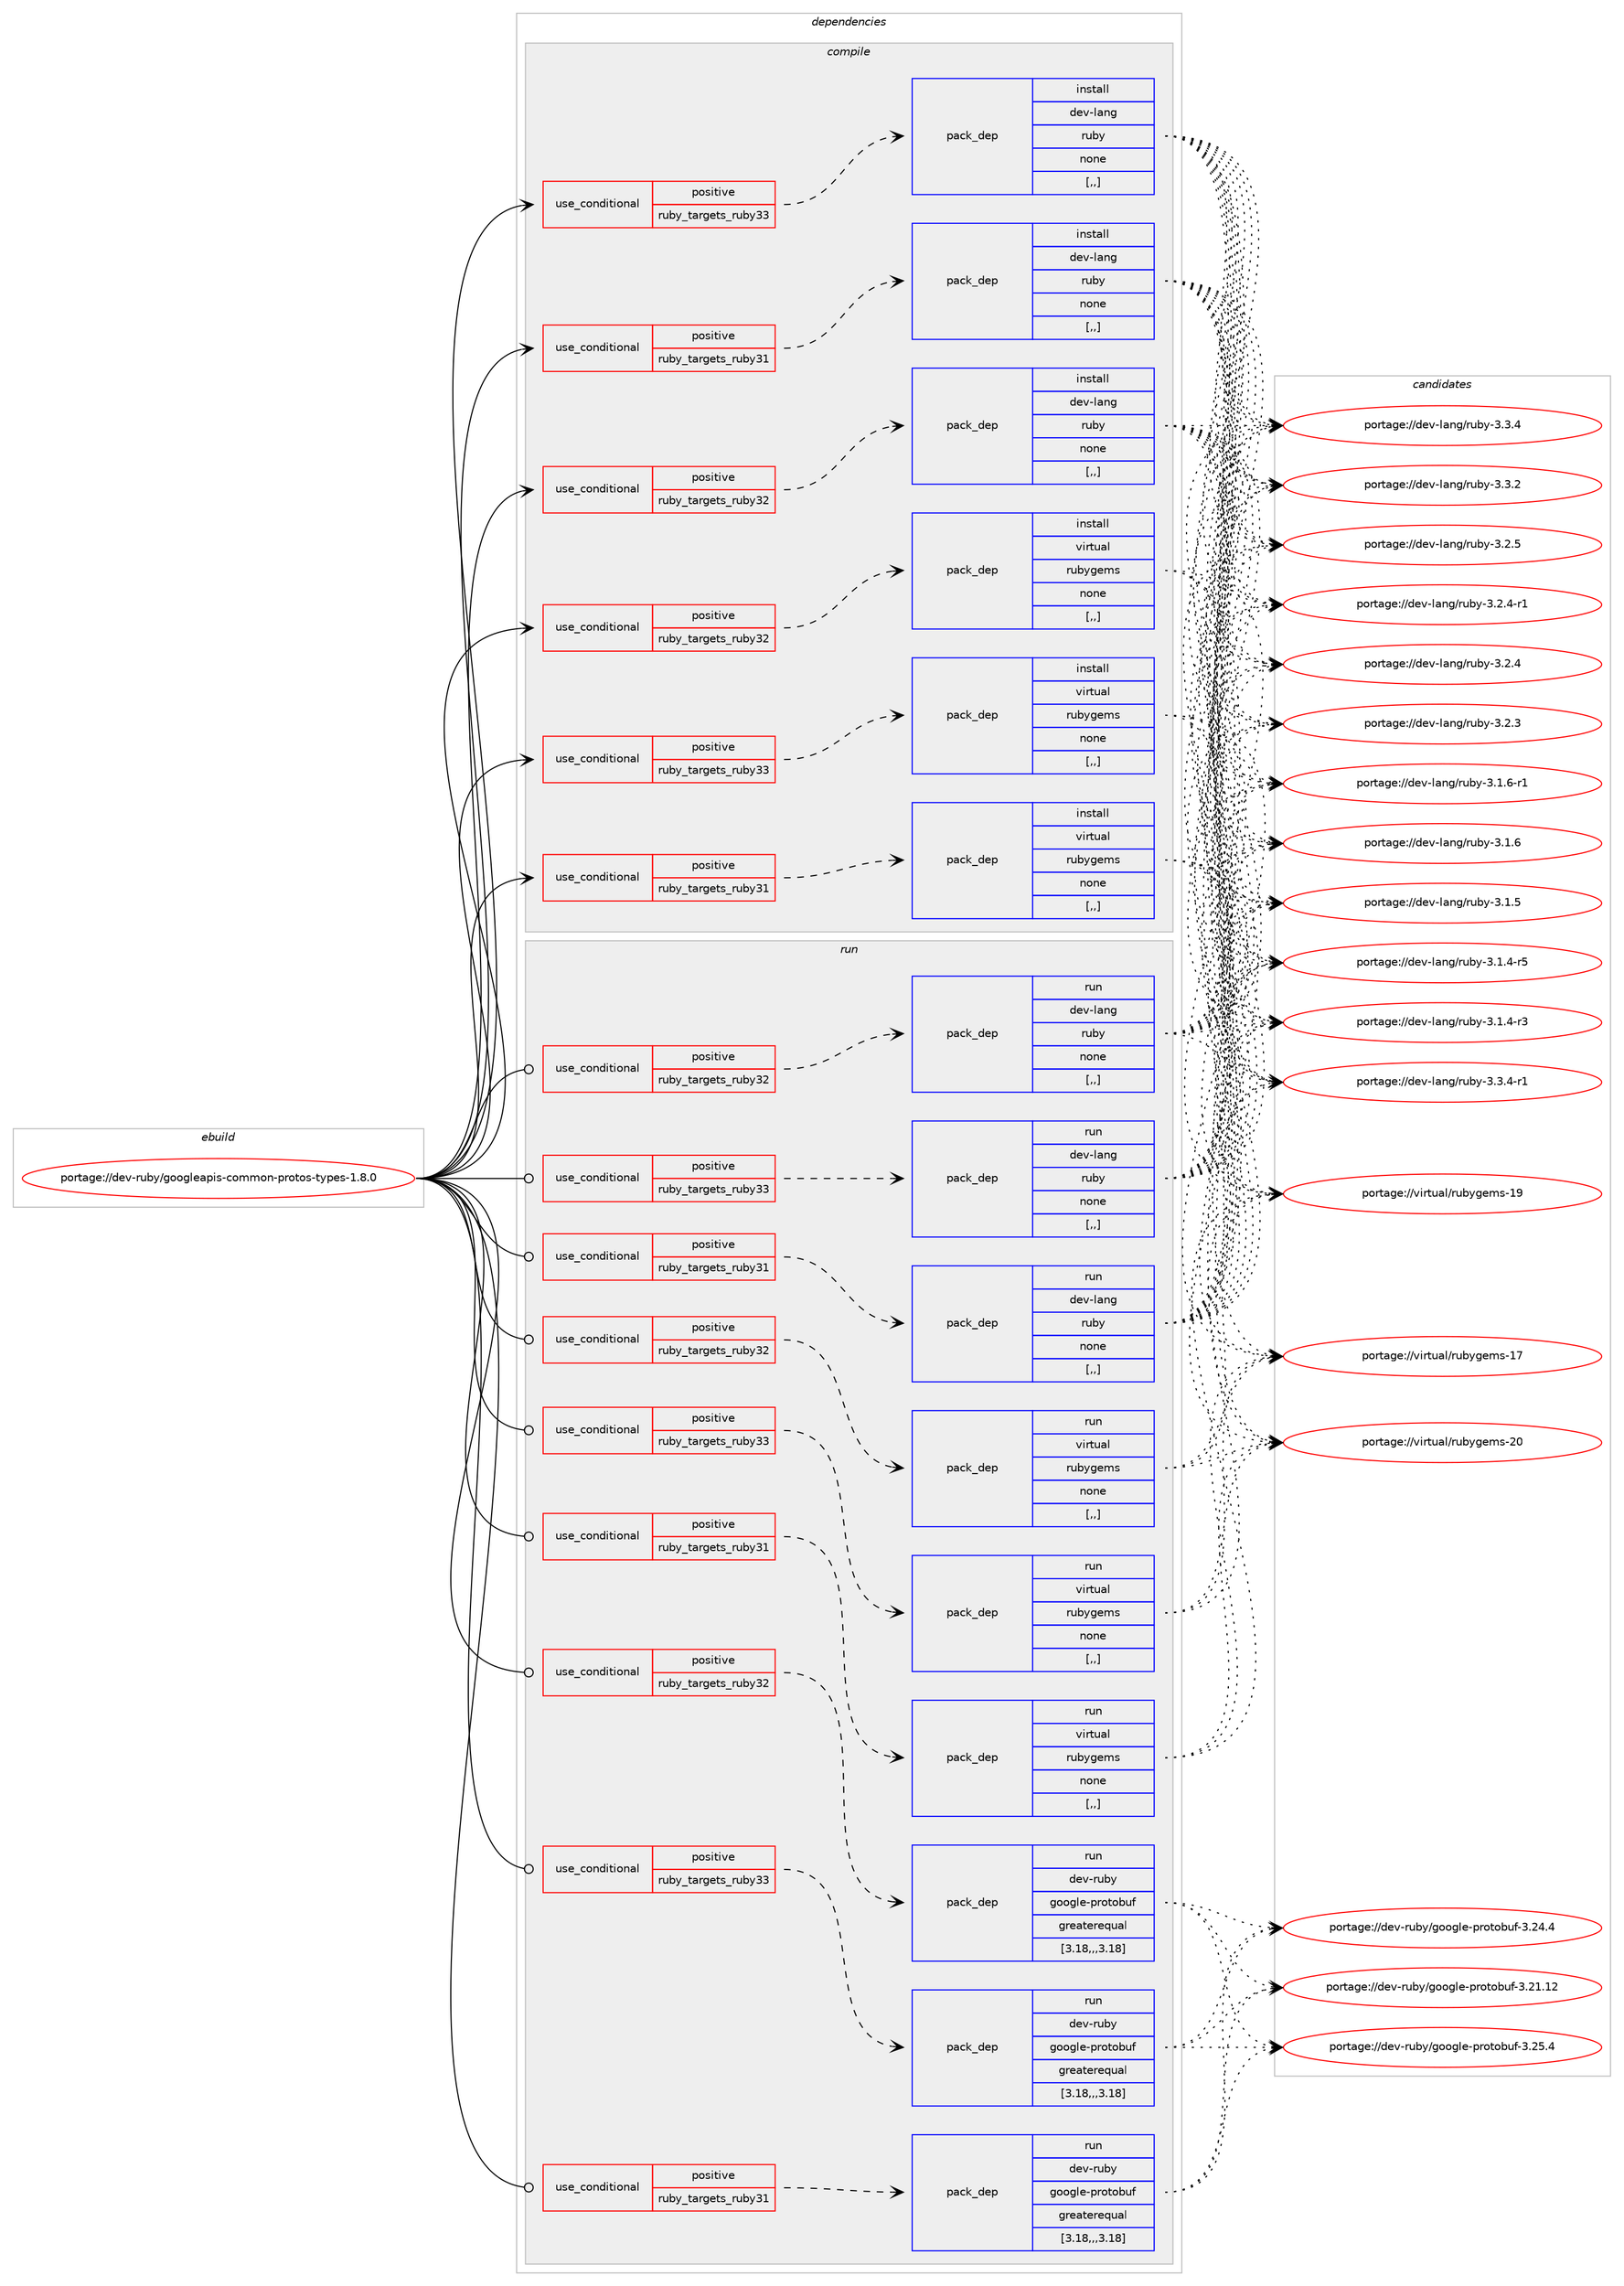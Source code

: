 digraph prolog {

# *************
# Graph options
# *************

newrank=true;
concentrate=true;
compound=true;
graph [rankdir=LR,fontname=Helvetica,fontsize=10,ranksep=1.5];#, ranksep=2.5, nodesep=0.2];
edge  [arrowhead=vee];
node  [fontname=Helvetica,fontsize=10];

# **********
# The ebuild
# **********

subgraph cluster_leftcol {
color=gray;
label=<<i>ebuild</i>>;
id [label="portage://dev-ruby/googleapis-common-protos-types-1.8.0", color=red, width=4, href="../dev-ruby/googleapis-common-protos-types-1.8.0.svg"];
}

# ****************
# The dependencies
# ****************

subgraph cluster_midcol {
color=gray;
label=<<i>dependencies</i>>;
subgraph cluster_compile {
fillcolor="#eeeeee";
style=filled;
label=<<i>compile</i>>;
subgraph cond48412 {
dependency185265 [label=<<TABLE BORDER="0" CELLBORDER="1" CELLSPACING="0" CELLPADDING="4"><TR><TD ROWSPAN="3" CELLPADDING="10">use_conditional</TD></TR><TR><TD>positive</TD></TR><TR><TD>ruby_targets_ruby31</TD></TR></TABLE>>, shape=none, color=red];
subgraph pack135523 {
dependency185266 [label=<<TABLE BORDER="0" CELLBORDER="1" CELLSPACING="0" CELLPADDING="4" WIDTH="220"><TR><TD ROWSPAN="6" CELLPADDING="30">pack_dep</TD></TR><TR><TD WIDTH="110">install</TD></TR><TR><TD>dev-lang</TD></TR><TR><TD>ruby</TD></TR><TR><TD>none</TD></TR><TR><TD>[,,]</TD></TR></TABLE>>, shape=none, color=blue];
}
dependency185265:e -> dependency185266:w [weight=20,style="dashed",arrowhead="vee"];
}
id:e -> dependency185265:w [weight=20,style="solid",arrowhead="vee"];
subgraph cond48413 {
dependency185267 [label=<<TABLE BORDER="0" CELLBORDER="1" CELLSPACING="0" CELLPADDING="4"><TR><TD ROWSPAN="3" CELLPADDING="10">use_conditional</TD></TR><TR><TD>positive</TD></TR><TR><TD>ruby_targets_ruby31</TD></TR></TABLE>>, shape=none, color=red];
subgraph pack135524 {
dependency185268 [label=<<TABLE BORDER="0" CELLBORDER="1" CELLSPACING="0" CELLPADDING="4" WIDTH="220"><TR><TD ROWSPAN="6" CELLPADDING="30">pack_dep</TD></TR><TR><TD WIDTH="110">install</TD></TR><TR><TD>virtual</TD></TR><TR><TD>rubygems</TD></TR><TR><TD>none</TD></TR><TR><TD>[,,]</TD></TR></TABLE>>, shape=none, color=blue];
}
dependency185267:e -> dependency185268:w [weight=20,style="dashed",arrowhead="vee"];
}
id:e -> dependency185267:w [weight=20,style="solid",arrowhead="vee"];
subgraph cond48414 {
dependency185269 [label=<<TABLE BORDER="0" CELLBORDER="1" CELLSPACING="0" CELLPADDING="4"><TR><TD ROWSPAN="3" CELLPADDING="10">use_conditional</TD></TR><TR><TD>positive</TD></TR><TR><TD>ruby_targets_ruby32</TD></TR></TABLE>>, shape=none, color=red];
subgraph pack135525 {
dependency185270 [label=<<TABLE BORDER="0" CELLBORDER="1" CELLSPACING="0" CELLPADDING="4" WIDTH="220"><TR><TD ROWSPAN="6" CELLPADDING="30">pack_dep</TD></TR><TR><TD WIDTH="110">install</TD></TR><TR><TD>dev-lang</TD></TR><TR><TD>ruby</TD></TR><TR><TD>none</TD></TR><TR><TD>[,,]</TD></TR></TABLE>>, shape=none, color=blue];
}
dependency185269:e -> dependency185270:w [weight=20,style="dashed",arrowhead="vee"];
}
id:e -> dependency185269:w [weight=20,style="solid",arrowhead="vee"];
subgraph cond48415 {
dependency185271 [label=<<TABLE BORDER="0" CELLBORDER="1" CELLSPACING="0" CELLPADDING="4"><TR><TD ROWSPAN="3" CELLPADDING="10">use_conditional</TD></TR><TR><TD>positive</TD></TR><TR><TD>ruby_targets_ruby32</TD></TR></TABLE>>, shape=none, color=red];
subgraph pack135526 {
dependency185272 [label=<<TABLE BORDER="0" CELLBORDER="1" CELLSPACING="0" CELLPADDING="4" WIDTH="220"><TR><TD ROWSPAN="6" CELLPADDING="30">pack_dep</TD></TR><TR><TD WIDTH="110">install</TD></TR><TR><TD>virtual</TD></TR><TR><TD>rubygems</TD></TR><TR><TD>none</TD></TR><TR><TD>[,,]</TD></TR></TABLE>>, shape=none, color=blue];
}
dependency185271:e -> dependency185272:w [weight=20,style="dashed",arrowhead="vee"];
}
id:e -> dependency185271:w [weight=20,style="solid",arrowhead="vee"];
subgraph cond48416 {
dependency185273 [label=<<TABLE BORDER="0" CELLBORDER="1" CELLSPACING="0" CELLPADDING="4"><TR><TD ROWSPAN="3" CELLPADDING="10">use_conditional</TD></TR><TR><TD>positive</TD></TR><TR><TD>ruby_targets_ruby33</TD></TR></TABLE>>, shape=none, color=red];
subgraph pack135527 {
dependency185274 [label=<<TABLE BORDER="0" CELLBORDER="1" CELLSPACING="0" CELLPADDING="4" WIDTH="220"><TR><TD ROWSPAN="6" CELLPADDING="30">pack_dep</TD></TR><TR><TD WIDTH="110">install</TD></TR><TR><TD>dev-lang</TD></TR><TR><TD>ruby</TD></TR><TR><TD>none</TD></TR><TR><TD>[,,]</TD></TR></TABLE>>, shape=none, color=blue];
}
dependency185273:e -> dependency185274:w [weight=20,style="dashed",arrowhead="vee"];
}
id:e -> dependency185273:w [weight=20,style="solid",arrowhead="vee"];
subgraph cond48417 {
dependency185275 [label=<<TABLE BORDER="0" CELLBORDER="1" CELLSPACING="0" CELLPADDING="4"><TR><TD ROWSPAN="3" CELLPADDING="10">use_conditional</TD></TR><TR><TD>positive</TD></TR><TR><TD>ruby_targets_ruby33</TD></TR></TABLE>>, shape=none, color=red];
subgraph pack135528 {
dependency185276 [label=<<TABLE BORDER="0" CELLBORDER="1" CELLSPACING="0" CELLPADDING="4" WIDTH="220"><TR><TD ROWSPAN="6" CELLPADDING="30">pack_dep</TD></TR><TR><TD WIDTH="110">install</TD></TR><TR><TD>virtual</TD></TR><TR><TD>rubygems</TD></TR><TR><TD>none</TD></TR><TR><TD>[,,]</TD></TR></TABLE>>, shape=none, color=blue];
}
dependency185275:e -> dependency185276:w [weight=20,style="dashed",arrowhead="vee"];
}
id:e -> dependency185275:w [weight=20,style="solid",arrowhead="vee"];
}
subgraph cluster_compileandrun {
fillcolor="#eeeeee";
style=filled;
label=<<i>compile and run</i>>;
}
subgraph cluster_run {
fillcolor="#eeeeee";
style=filled;
label=<<i>run</i>>;
subgraph cond48418 {
dependency185277 [label=<<TABLE BORDER="0" CELLBORDER="1" CELLSPACING="0" CELLPADDING="4"><TR><TD ROWSPAN="3" CELLPADDING="10">use_conditional</TD></TR><TR><TD>positive</TD></TR><TR><TD>ruby_targets_ruby31</TD></TR></TABLE>>, shape=none, color=red];
subgraph pack135529 {
dependency185278 [label=<<TABLE BORDER="0" CELLBORDER="1" CELLSPACING="0" CELLPADDING="4" WIDTH="220"><TR><TD ROWSPAN="6" CELLPADDING="30">pack_dep</TD></TR><TR><TD WIDTH="110">run</TD></TR><TR><TD>dev-lang</TD></TR><TR><TD>ruby</TD></TR><TR><TD>none</TD></TR><TR><TD>[,,]</TD></TR></TABLE>>, shape=none, color=blue];
}
dependency185277:e -> dependency185278:w [weight=20,style="dashed",arrowhead="vee"];
}
id:e -> dependency185277:w [weight=20,style="solid",arrowhead="odot"];
subgraph cond48419 {
dependency185279 [label=<<TABLE BORDER="0" CELLBORDER="1" CELLSPACING="0" CELLPADDING="4"><TR><TD ROWSPAN="3" CELLPADDING="10">use_conditional</TD></TR><TR><TD>positive</TD></TR><TR><TD>ruby_targets_ruby31</TD></TR></TABLE>>, shape=none, color=red];
subgraph pack135530 {
dependency185280 [label=<<TABLE BORDER="0" CELLBORDER="1" CELLSPACING="0" CELLPADDING="4" WIDTH="220"><TR><TD ROWSPAN="6" CELLPADDING="30">pack_dep</TD></TR><TR><TD WIDTH="110">run</TD></TR><TR><TD>dev-ruby</TD></TR><TR><TD>google-protobuf</TD></TR><TR><TD>greaterequal</TD></TR><TR><TD>[3.18,,,3.18]</TD></TR></TABLE>>, shape=none, color=blue];
}
dependency185279:e -> dependency185280:w [weight=20,style="dashed",arrowhead="vee"];
}
id:e -> dependency185279:w [weight=20,style="solid",arrowhead="odot"];
subgraph cond48420 {
dependency185281 [label=<<TABLE BORDER="0" CELLBORDER="1" CELLSPACING="0" CELLPADDING="4"><TR><TD ROWSPAN="3" CELLPADDING="10">use_conditional</TD></TR><TR><TD>positive</TD></TR><TR><TD>ruby_targets_ruby31</TD></TR></TABLE>>, shape=none, color=red];
subgraph pack135531 {
dependency185282 [label=<<TABLE BORDER="0" CELLBORDER="1" CELLSPACING="0" CELLPADDING="4" WIDTH="220"><TR><TD ROWSPAN="6" CELLPADDING="30">pack_dep</TD></TR><TR><TD WIDTH="110">run</TD></TR><TR><TD>virtual</TD></TR><TR><TD>rubygems</TD></TR><TR><TD>none</TD></TR><TR><TD>[,,]</TD></TR></TABLE>>, shape=none, color=blue];
}
dependency185281:e -> dependency185282:w [weight=20,style="dashed",arrowhead="vee"];
}
id:e -> dependency185281:w [weight=20,style="solid",arrowhead="odot"];
subgraph cond48421 {
dependency185283 [label=<<TABLE BORDER="0" CELLBORDER="1" CELLSPACING="0" CELLPADDING="4"><TR><TD ROWSPAN="3" CELLPADDING="10">use_conditional</TD></TR><TR><TD>positive</TD></TR><TR><TD>ruby_targets_ruby32</TD></TR></TABLE>>, shape=none, color=red];
subgraph pack135532 {
dependency185284 [label=<<TABLE BORDER="0" CELLBORDER="1" CELLSPACING="0" CELLPADDING="4" WIDTH="220"><TR><TD ROWSPAN="6" CELLPADDING="30">pack_dep</TD></TR><TR><TD WIDTH="110">run</TD></TR><TR><TD>dev-lang</TD></TR><TR><TD>ruby</TD></TR><TR><TD>none</TD></TR><TR><TD>[,,]</TD></TR></TABLE>>, shape=none, color=blue];
}
dependency185283:e -> dependency185284:w [weight=20,style="dashed",arrowhead="vee"];
}
id:e -> dependency185283:w [weight=20,style="solid",arrowhead="odot"];
subgraph cond48422 {
dependency185285 [label=<<TABLE BORDER="0" CELLBORDER="1" CELLSPACING="0" CELLPADDING="4"><TR><TD ROWSPAN="3" CELLPADDING="10">use_conditional</TD></TR><TR><TD>positive</TD></TR><TR><TD>ruby_targets_ruby32</TD></TR></TABLE>>, shape=none, color=red];
subgraph pack135533 {
dependency185286 [label=<<TABLE BORDER="0" CELLBORDER="1" CELLSPACING="0" CELLPADDING="4" WIDTH="220"><TR><TD ROWSPAN="6" CELLPADDING="30">pack_dep</TD></TR><TR><TD WIDTH="110">run</TD></TR><TR><TD>dev-ruby</TD></TR><TR><TD>google-protobuf</TD></TR><TR><TD>greaterequal</TD></TR><TR><TD>[3.18,,,3.18]</TD></TR></TABLE>>, shape=none, color=blue];
}
dependency185285:e -> dependency185286:w [weight=20,style="dashed",arrowhead="vee"];
}
id:e -> dependency185285:w [weight=20,style="solid",arrowhead="odot"];
subgraph cond48423 {
dependency185287 [label=<<TABLE BORDER="0" CELLBORDER="1" CELLSPACING="0" CELLPADDING="4"><TR><TD ROWSPAN="3" CELLPADDING="10">use_conditional</TD></TR><TR><TD>positive</TD></TR><TR><TD>ruby_targets_ruby32</TD></TR></TABLE>>, shape=none, color=red];
subgraph pack135534 {
dependency185288 [label=<<TABLE BORDER="0" CELLBORDER="1" CELLSPACING="0" CELLPADDING="4" WIDTH="220"><TR><TD ROWSPAN="6" CELLPADDING="30">pack_dep</TD></TR><TR><TD WIDTH="110">run</TD></TR><TR><TD>virtual</TD></TR><TR><TD>rubygems</TD></TR><TR><TD>none</TD></TR><TR><TD>[,,]</TD></TR></TABLE>>, shape=none, color=blue];
}
dependency185287:e -> dependency185288:w [weight=20,style="dashed",arrowhead="vee"];
}
id:e -> dependency185287:w [weight=20,style="solid",arrowhead="odot"];
subgraph cond48424 {
dependency185289 [label=<<TABLE BORDER="0" CELLBORDER="1" CELLSPACING="0" CELLPADDING="4"><TR><TD ROWSPAN="3" CELLPADDING="10">use_conditional</TD></TR><TR><TD>positive</TD></TR><TR><TD>ruby_targets_ruby33</TD></TR></TABLE>>, shape=none, color=red];
subgraph pack135535 {
dependency185290 [label=<<TABLE BORDER="0" CELLBORDER="1" CELLSPACING="0" CELLPADDING="4" WIDTH="220"><TR><TD ROWSPAN="6" CELLPADDING="30">pack_dep</TD></TR><TR><TD WIDTH="110">run</TD></TR><TR><TD>dev-lang</TD></TR><TR><TD>ruby</TD></TR><TR><TD>none</TD></TR><TR><TD>[,,]</TD></TR></TABLE>>, shape=none, color=blue];
}
dependency185289:e -> dependency185290:w [weight=20,style="dashed",arrowhead="vee"];
}
id:e -> dependency185289:w [weight=20,style="solid",arrowhead="odot"];
subgraph cond48425 {
dependency185291 [label=<<TABLE BORDER="0" CELLBORDER="1" CELLSPACING="0" CELLPADDING="4"><TR><TD ROWSPAN="3" CELLPADDING="10">use_conditional</TD></TR><TR><TD>positive</TD></TR><TR><TD>ruby_targets_ruby33</TD></TR></TABLE>>, shape=none, color=red];
subgraph pack135536 {
dependency185292 [label=<<TABLE BORDER="0" CELLBORDER="1" CELLSPACING="0" CELLPADDING="4" WIDTH="220"><TR><TD ROWSPAN="6" CELLPADDING="30">pack_dep</TD></TR><TR><TD WIDTH="110">run</TD></TR><TR><TD>dev-ruby</TD></TR><TR><TD>google-protobuf</TD></TR><TR><TD>greaterequal</TD></TR><TR><TD>[3.18,,,3.18]</TD></TR></TABLE>>, shape=none, color=blue];
}
dependency185291:e -> dependency185292:w [weight=20,style="dashed",arrowhead="vee"];
}
id:e -> dependency185291:w [weight=20,style="solid",arrowhead="odot"];
subgraph cond48426 {
dependency185293 [label=<<TABLE BORDER="0" CELLBORDER="1" CELLSPACING="0" CELLPADDING="4"><TR><TD ROWSPAN="3" CELLPADDING="10">use_conditional</TD></TR><TR><TD>positive</TD></TR><TR><TD>ruby_targets_ruby33</TD></TR></TABLE>>, shape=none, color=red];
subgraph pack135537 {
dependency185294 [label=<<TABLE BORDER="0" CELLBORDER="1" CELLSPACING="0" CELLPADDING="4" WIDTH="220"><TR><TD ROWSPAN="6" CELLPADDING="30">pack_dep</TD></TR><TR><TD WIDTH="110">run</TD></TR><TR><TD>virtual</TD></TR><TR><TD>rubygems</TD></TR><TR><TD>none</TD></TR><TR><TD>[,,]</TD></TR></TABLE>>, shape=none, color=blue];
}
dependency185293:e -> dependency185294:w [weight=20,style="dashed",arrowhead="vee"];
}
id:e -> dependency185293:w [weight=20,style="solid",arrowhead="odot"];
}
}

# **************
# The candidates
# **************

subgraph cluster_choices {
rank=same;
color=gray;
label=<<i>candidates</i>>;

subgraph choice135523 {
color=black;
nodesep=1;
choice100101118451089711010347114117981214551465146524511449 [label="portage://dev-lang/ruby-3.3.4-r1", color=red, width=4,href="../dev-lang/ruby-3.3.4-r1.svg"];
choice10010111845108971101034711411798121455146514652 [label="portage://dev-lang/ruby-3.3.4", color=red, width=4,href="../dev-lang/ruby-3.3.4.svg"];
choice10010111845108971101034711411798121455146514650 [label="portage://dev-lang/ruby-3.3.2", color=red, width=4,href="../dev-lang/ruby-3.3.2.svg"];
choice10010111845108971101034711411798121455146504653 [label="portage://dev-lang/ruby-3.2.5", color=red, width=4,href="../dev-lang/ruby-3.2.5.svg"];
choice100101118451089711010347114117981214551465046524511449 [label="portage://dev-lang/ruby-3.2.4-r1", color=red, width=4,href="../dev-lang/ruby-3.2.4-r1.svg"];
choice10010111845108971101034711411798121455146504652 [label="portage://dev-lang/ruby-3.2.4", color=red, width=4,href="../dev-lang/ruby-3.2.4.svg"];
choice10010111845108971101034711411798121455146504651 [label="portage://dev-lang/ruby-3.2.3", color=red, width=4,href="../dev-lang/ruby-3.2.3.svg"];
choice100101118451089711010347114117981214551464946544511449 [label="portage://dev-lang/ruby-3.1.6-r1", color=red, width=4,href="../dev-lang/ruby-3.1.6-r1.svg"];
choice10010111845108971101034711411798121455146494654 [label="portage://dev-lang/ruby-3.1.6", color=red, width=4,href="../dev-lang/ruby-3.1.6.svg"];
choice10010111845108971101034711411798121455146494653 [label="portage://dev-lang/ruby-3.1.5", color=red, width=4,href="../dev-lang/ruby-3.1.5.svg"];
choice100101118451089711010347114117981214551464946524511453 [label="portage://dev-lang/ruby-3.1.4-r5", color=red, width=4,href="../dev-lang/ruby-3.1.4-r5.svg"];
choice100101118451089711010347114117981214551464946524511451 [label="portage://dev-lang/ruby-3.1.4-r3", color=red, width=4,href="../dev-lang/ruby-3.1.4-r3.svg"];
dependency185266:e -> choice100101118451089711010347114117981214551465146524511449:w [style=dotted,weight="100"];
dependency185266:e -> choice10010111845108971101034711411798121455146514652:w [style=dotted,weight="100"];
dependency185266:e -> choice10010111845108971101034711411798121455146514650:w [style=dotted,weight="100"];
dependency185266:e -> choice10010111845108971101034711411798121455146504653:w [style=dotted,weight="100"];
dependency185266:e -> choice100101118451089711010347114117981214551465046524511449:w [style=dotted,weight="100"];
dependency185266:e -> choice10010111845108971101034711411798121455146504652:w [style=dotted,weight="100"];
dependency185266:e -> choice10010111845108971101034711411798121455146504651:w [style=dotted,weight="100"];
dependency185266:e -> choice100101118451089711010347114117981214551464946544511449:w [style=dotted,weight="100"];
dependency185266:e -> choice10010111845108971101034711411798121455146494654:w [style=dotted,weight="100"];
dependency185266:e -> choice10010111845108971101034711411798121455146494653:w [style=dotted,weight="100"];
dependency185266:e -> choice100101118451089711010347114117981214551464946524511453:w [style=dotted,weight="100"];
dependency185266:e -> choice100101118451089711010347114117981214551464946524511451:w [style=dotted,weight="100"];
}
subgraph choice135524 {
color=black;
nodesep=1;
choice118105114116117971084711411798121103101109115455048 [label="portage://virtual/rubygems-20", color=red, width=4,href="../virtual/rubygems-20.svg"];
choice118105114116117971084711411798121103101109115454957 [label="portage://virtual/rubygems-19", color=red, width=4,href="../virtual/rubygems-19.svg"];
choice118105114116117971084711411798121103101109115454955 [label="portage://virtual/rubygems-17", color=red, width=4,href="../virtual/rubygems-17.svg"];
dependency185268:e -> choice118105114116117971084711411798121103101109115455048:w [style=dotted,weight="100"];
dependency185268:e -> choice118105114116117971084711411798121103101109115454957:w [style=dotted,weight="100"];
dependency185268:e -> choice118105114116117971084711411798121103101109115454955:w [style=dotted,weight="100"];
}
subgraph choice135525 {
color=black;
nodesep=1;
choice100101118451089711010347114117981214551465146524511449 [label="portage://dev-lang/ruby-3.3.4-r1", color=red, width=4,href="../dev-lang/ruby-3.3.4-r1.svg"];
choice10010111845108971101034711411798121455146514652 [label="portage://dev-lang/ruby-3.3.4", color=red, width=4,href="../dev-lang/ruby-3.3.4.svg"];
choice10010111845108971101034711411798121455146514650 [label="portage://dev-lang/ruby-3.3.2", color=red, width=4,href="../dev-lang/ruby-3.3.2.svg"];
choice10010111845108971101034711411798121455146504653 [label="portage://dev-lang/ruby-3.2.5", color=red, width=4,href="../dev-lang/ruby-3.2.5.svg"];
choice100101118451089711010347114117981214551465046524511449 [label="portage://dev-lang/ruby-3.2.4-r1", color=red, width=4,href="../dev-lang/ruby-3.2.4-r1.svg"];
choice10010111845108971101034711411798121455146504652 [label="portage://dev-lang/ruby-3.2.4", color=red, width=4,href="../dev-lang/ruby-3.2.4.svg"];
choice10010111845108971101034711411798121455146504651 [label="portage://dev-lang/ruby-3.2.3", color=red, width=4,href="../dev-lang/ruby-3.2.3.svg"];
choice100101118451089711010347114117981214551464946544511449 [label="portage://dev-lang/ruby-3.1.6-r1", color=red, width=4,href="../dev-lang/ruby-3.1.6-r1.svg"];
choice10010111845108971101034711411798121455146494654 [label="portage://dev-lang/ruby-3.1.6", color=red, width=4,href="../dev-lang/ruby-3.1.6.svg"];
choice10010111845108971101034711411798121455146494653 [label="portage://dev-lang/ruby-3.1.5", color=red, width=4,href="../dev-lang/ruby-3.1.5.svg"];
choice100101118451089711010347114117981214551464946524511453 [label="portage://dev-lang/ruby-3.1.4-r5", color=red, width=4,href="../dev-lang/ruby-3.1.4-r5.svg"];
choice100101118451089711010347114117981214551464946524511451 [label="portage://dev-lang/ruby-3.1.4-r3", color=red, width=4,href="../dev-lang/ruby-3.1.4-r3.svg"];
dependency185270:e -> choice100101118451089711010347114117981214551465146524511449:w [style=dotted,weight="100"];
dependency185270:e -> choice10010111845108971101034711411798121455146514652:w [style=dotted,weight="100"];
dependency185270:e -> choice10010111845108971101034711411798121455146514650:w [style=dotted,weight="100"];
dependency185270:e -> choice10010111845108971101034711411798121455146504653:w [style=dotted,weight="100"];
dependency185270:e -> choice100101118451089711010347114117981214551465046524511449:w [style=dotted,weight="100"];
dependency185270:e -> choice10010111845108971101034711411798121455146504652:w [style=dotted,weight="100"];
dependency185270:e -> choice10010111845108971101034711411798121455146504651:w [style=dotted,weight="100"];
dependency185270:e -> choice100101118451089711010347114117981214551464946544511449:w [style=dotted,weight="100"];
dependency185270:e -> choice10010111845108971101034711411798121455146494654:w [style=dotted,weight="100"];
dependency185270:e -> choice10010111845108971101034711411798121455146494653:w [style=dotted,weight="100"];
dependency185270:e -> choice100101118451089711010347114117981214551464946524511453:w [style=dotted,weight="100"];
dependency185270:e -> choice100101118451089711010347114117981214551464946524511451:w [style=dotted,weight="100"];
}
subgraph choice135526 {
color=black;
nodesep=1;
choice118105114116117971084711411798121103101109115455048 [label="portage://virtual/rubygems-20", color=red, width=4,href="../virtual/rubygems-20.svg"];
choice118105114116117971084711411798121103101109115454957 [label="portage://virtual/rubygems-19", color=red, width=4,href="../virtual/rubygems-19.svg"];
choice118105114116117971084711411798121103101109115454955 [label="portage://virtual/rubygems-17", color=red, width=4,href="../virtual/rubygems-17.svg"];
dependency185272:e -> choice118105114116117971084711411798121103101109115455048:w [style=dotted,weight="100"];
dependency185272:e -> choice118105114116117971084711411798121103101109115454957:w [style=dotted,weight="100"];
dependency185272:e -> choice118105114116117971084711411798121103101109115454955:w [style=dotted,weight="100"];
}
subgraph choice135527 {
color=black;
nodesep=1;
choice100101118451089711010347114117981214551465146524511449 [label="portage://dev-lang/ruby-3.3.4-r1", color=red, width=4,href="../dev-lang/ruby-3.3.4-r1.svg"];
choice10010111845108971101034711411798121455146514652 [label="portage://dev-lang/ruby-3.3.4", color=red, width=4,href="../dev-lang/ruby-3.3.4.svg"];
choice10010111845108971101034711411798121455146514650 [label="portage://dev-lang/ruby-3.3.2", color=red, width=4,href="../dev-lang/ruby-3.3.2.svg"];
choice10010111845108971101034711411798121455146504653 [label="portage://dev-lang/ruby-3.2.5", color=red, width=4,href="../dev-lang/ruby-3.2.5.svg"];
choice100101118451089711010347114117981214551465046524511449 [label="portage://dev-lang/ruby-3.2.4-r1", color=red, width=4,href="../dev-lang/ruby-3.2.4-r1.svg"];
choice10010111845108971101034711411798121455146504652 [label="portage://dev-lang/ruby-3.2.4", color=red, width=4,href="../dev-lang/ruby-3.2.4.svg"];
choice10010111845108971101034711411798121455146504651 [label="portage://dev-lang/ruby-3.2.3", color=red, width=4,href="../dev-lang/ruby-3.2.3.svg"];
choice100101118451089711010347114117981214551464946544511449 [label="portage://dev-lang/ruby-3.1.6-r1", color=red, width=4,href="../dev-lang/ruby-3.1.6-r1.svg"];
choice10010111845108971101034711411798121455146494654 [label="portage://dev-lang/ruby-3.1.6", color=red, width=4,href="../dev-lang/ruby-3.1.6.svg"];
choice10010111845108971101034711411798121455146494653 [label="portage://dev-lang/ruby-3.1.5", color=red, width=4,href="../dev-lang/ruby-3.1.5.svg"];
choice100101118451089711010347114117981214551464946524511453 [label="portage://dev-lang/ruby-3.1.4-r5", color=red, width=4,href="../dev-lang/ruby-3.1.4-r5.svg"];
choice100101118451089711010347114117981214551464946524511451 [label="portage://dev-lang/ruby-3.1.4-r3", color=red, width=4,href="../dev-lang/ruby-3.1.4-r3.svg"];
dependency185274:e -> choice100101118451089711010347114117981214551465146524511449:w [style=dotted,weight="100"];
dependency185274:e -> choice10010111845108971101034711411798121455146514652:w [style=dotted,weight="100"];
dependency185274:e -> choice10010111845108971101034711411798121455146514650:w [style=dotted,weight="100"];
dependency185274:e -> choice10010111845108971101034711411798121455146504653:w [style=dotted,weight="100"];
dependency185274:e -> choice100101118451089711010347114117981214551465046524511449:w [style=dotted,weight="100"];
dependency185274:e -> choice10010111845108971101034711411798121455146504652:w [style=dotted,weight="100"];
dependency185274:e -> choice10010111845108971101034711411798121455146504651:w [style=dotted,weight="100"];
dependency185274:e -> choice100101118451089711010347114117981214551464946544511449:w [style=dotted,weight="100"];
dependency185274:e -> choice10010111845108971101034711411798121455146494654:w [style=dotted,weight="100"];
dependency185274:e -> choice10010111845108971101034711411798121455146494653:w [style=dotted,weight="100"];
dependency185274:e -> choice100101118451089711010347114117981214551464946524511453:w [style=dotted,weight="100"];
dependency185274:e -> choice100101118451089711010347114117981214551464946524511451:w [style=dotted,weight="100"];
}
subgraph choice135528 {
color=black;
nodesep=1;
choice118105114116117971084711411798121103101109115455048 [label="portage://virtual/rubygems-20", color=red, width=4,href="../virtual/rubygems-20.svg"];
choice118105114116117971084711411798121103101109115454957 [label="portage://virtual/rubygems-19", color=red, width=4,href="../virtual/rubygems-19.svg"];
choice118105114116117971084711411798121103101109115454955 [label="portage://virtual/rubygems-17", color=red, width=4,href="../virtual/rubygems-17.svg"];
dependency185276:e -> choice118105114116117971084711411798121103101109115455048:w [style=dotted,weight="100"];
dependency185276:e -> choice118105114116117971084711411798121103101109115454957:w [style=dotted,weight="100"];
dependency185276:e -> choice118105114116117971084711411798121103101109115454955:w [style=dotted,weight="100"];
}
subgraph choice135529 {
color=black;
nodesep=1;
choice100101118451089711010347114117981214551465146524511449 [label="portage://dev-lang/ruby-3.3.4-r1", color=red, width=4,href="../dev-lang/ruby-3.3.4-r1.svg"];
choice10010111845108971101034711411798121455146514652 [label="portage://dev-lang/ruby-3.3.4", color=red, width=4,href="../dev-lang/ruby-3.3.4.svg"];
choice10010111845108971101034711411798121455146514650 [label="portage://dev-lang/ruby-3.3.2", color=red, width=4,href="../dev-lang/ruby-3.3.2.svg"];
choice10010111845108971101034711411798121455146504653 [label="portage://dev-lang/ruby-3.2.5", color=red, width=4,href="../dev-lang/ruby-3.2.5.svg"];
choice100101118451089711010347114117981214551465046524511449 [label="portage://dev-lang/ruby-3.2.4-r1", color=red, width=4,href="../dev-lang/ruby-3.2.4-r1.svg"];
choice10010111845108971101034711411798121455146504652 [label="portage://dev-lang/ruby-3.2.4", color=red, width=4,href="../dev-lang/ruby-3.2.4.svg"];
choice10010111845108971101034711411798121455146504651 [label="portage://dev-lang/ruby-3.2.3", color=red, width=4,href="../dev-lang/ruby-3.2.3.svg"];
choice100101118451089711010347114117981214551464946544511449 [label="portage://dev-lang/ruby-3.1.6-r1", color=red, width=4,href="../dev-lang/ruby-3.1.6-r1.svg"];
choice10010111845108971101034711411798121455146494654 [label="portage://dev-lang/ruby-3.1.6", color=red, width=4,href="../dev-lang/ruby-3.1.6.svg"];
choice10010111845108971101034711411798121455146494653 [label="portage://dev-lang/ruby-3.1.5", color=red, width=4,href="../dev-lang/ruby-3.1.5.svg"];
choice100101118451089711010347114117981214551464946524511453 [label="portage://dev-lang/ruby-3.1.4-r5", color=red, width=4,href="../dev-lang/ruby-3.1.4-r5.svg"];
choice100101118451089711010347114117981214551464946524511451 [label="portage://dev-lang/ruby-3.1.4-r3", color=red, width=4,href="../dev-lang/ruby-3.1.4-r3.svg"];
dependency185278:e -> choice100101118451089711010347114117981214551465146524511449:w [style=dotted,weight="100"];
dependency185278:e -> choice10010111845108971101034711411798121455146514652:w [style=dotted,weight="100"];
dependency185278:e -> choice10010111845108971101034711411798121455146514650:w [style=dotted,weight="100"];
dependency185278:e -> choice10010111845108971101034711411798121455146504653:w [style=dotted,weight="100"];
dependency185278:e -> choice100101118451089711010347114117981214551465046524511449:w [style=dotted,weight="100"];
dependency185278:e -> choice10010111845108971101034711411798121455146504652:w [style=dotted,weight="100"];
dependency185278:e -> choice10010111845108971101034711411798121455146504651:w [style=dotted,weight="100"];
dependency185278:e -> choice100101118451089711010347114117981214551464946544511449:w [style=dotted,weight="100"];
dependency185278:e -> choice10010111845108971101034711411798121455146494654:w [style=dotted,weight="100"];
dependency185278:e -> choice10010111845108971101034711411798121455146494653:w [style=dotted,weight="100"];
dependency185278:e -> choice100101118451089711010347114117981214551464946524511453:w [style=dotted,weight="100"];
dependency185278:e -> choice100101118451089711010347114117981214551464946524511451:w [style=dotted,weight="100"];
}
subgraph choice135530 {
color=black;
nodesep=1;
choice100101118451141179812147103111111103108101451121141111161119811710245514650534652 [label="portage://dev-ruby/google-protobuf-3.25.4", color=red, width=4,href="../dev-ruby/google-protobuf-3.25.4.svg"];
choice100101118451141179812147103111111103108101451121141111161119811710245514650524652 [label="portage://dev-ruby/google-protobuf-3.24.4", color=red, width=4,href="../dev-ruby/google-protobuf-3.24.4.svg"];
choice10010111845114117981214710311111110310810145112114111116111981171024551465049464950 [label="portage://dev-ruby/google-protobuf-3.21.12", color=red, width=4,href="../dev-ruby/google-protobuf-3.21.12.svg"];
dependency185280:e -> choice100101118451141179812147103111111103108101451121141111161119811710245514650534652:w [style=dotted,weight="100"];
dependency185280:e -> choice100101118451141179812147103111111103108101451121141111161119811710245514650524652:w [style=dotted,weight="100"];
dependency185280:e -> choice10010111845114117981214710311111110310810145112114111116111981171024551465049464950:w [style=dotted,weight="100"];
}
subgraph choice135531 {
color=black;
nodesep=1;
choice118105114116117971084711411798121103101109115455048 [label="portage://virtual/rubygems-20", color=red, width=4,href="../virtual/rubygems-20.svg"];
choice118105114116117971084711411798121103101109115454957 [label="portage://virtual/rubygems-19", color=red, width=4,href="../virtual/rubygems-19.svg"];
choice118105114116117971084711411798121103101109115454955 [label="portage://virtual/rubygems-17", color=red, width=4,href="../virtual/rubygems-17.svg"];
dependency185282:e -> choice118105114116117971084711411798121103101109115455048:w [style=dotted,weight="100"];
dependency185282:e -> choice118105114116117971084711411798121103101109115454957:w [style=dotted,weight="100"];
dependency185282:e -> choice118105114116117971084711411798121103101109115454955:w [style=dotted,weight="100"];
}
subgraph choice135532 {
color=black;
nodesep=1;
choice100101118451089711010347114117981214551465146524511449 [label="portage://dev-lang/ruby-3.3.4-r1", color=red, width=4,href="../dev-lang/ruby-3.3.4-r1.svg"];
choice10010111845108971101034711411798121455146514652 [label="portage://dev-lang/ruby-3.3.4", color=red, width=4,href="../dev-lang/ruby-3.3.4.svg"];
choice10010111845108971101034711411798121455146514650 [label="portage://dev-lang/ruby-3.3.2", color=red, width=4,href="../dev-lang/ruby-3.3.2.svg"];
choice10010111845108971101034711411798121455146504653 [label="portage://dev-lang/ruby-3.2.5", color=red, width=4,href="../dev-lang/ruby-3.2.5.svg"];
choice100101118451089711010347114117981214551465046524511449 [label="portage://dev-lang/ruby-3.2.4-r1", color=red, width=4,href="../dev-lang/ruby-3.2.4-r1.svg"];
choice10010111845108971101034711411798121455146504652 [label="portage://dev-lang/ruby-3.2.4", color=red, width=4,href="../dev-lang/ruby-3.2.4.svg"];
choice10010111845108971101034711411798121455146504651 [label="portage://dev-lang/ruby-3.2.3", color=red, width=4,href="../dev-lang/ruby-3.2.3.svg"];
choice100101118451089711010347114117981214551464946544511449 [label="portage://dev-lang/ruby-3.1.6-r1", color=red, width=4,href="../dev-lang/ruby-3.1.6-r1.svg"];
choice10010111845108971101034711411798121455146494654 [label="portage://dev-lang/ruby-3.1.6", color=red, width=4,href="../dev-lang/ruby-3.1.6.svg"];
choice10010111845108971101034711411798121455146494653 [label="portage://dev-lang/ruby-3.1.5", color=red, width=4,href="../dev-lang/ruby-3.1.5.svg"];
choice100101118451089711010347114117981214551464946524511453 [label="portage://dev-lang/ruby-3.1.4-r5", color=red, width=4,href="../dev-lang/ruby-3.1.4-r5.svg"];
choice100101118451089711010347114117981214551464946524511451 [label="portage://dev-lang/ruby-3.1.4-r3", color=red, width=4,href="../dev-lang/ruby-3.1.4-r3.svg"];
dependency185284:e -> choice100101118451089711010347114117981214551465146524511449:w [style=dotted,weight="100"];
dependency185284:e -> choice10010111845108971101034711411798121455146514652:w [style=dotted,weight="100"];
dependency185284:e -> choice10010111845108971101034711411798121455146514650:w [style=dotted,weight="100"];
dependency185284:e -> choice10010111845108971101034711411798121455146504653:w [style=dotted,weight="100"];
dependency185284:e -> choice100101118451089711010347114117981214551465046524511449:w [style=dotted,weight="100"];
dependency185284:e -> choice10010111845108971101034711411798121455146504652:w [style=dotted,weight="100"];
dependency185284:e -> choice10010111845108971101034711411798121455146504651:w [style=dotted,weight="100"];
dependency185284:e -> choice100101118451089711010347114117981214551464946544511449:w [style=dotted,weight="100"];
dependency185284:e -> choice10010111845108971101034711411798121455146494654:w [style=dotted,weight="100"];
dependency185284:e -> choice10010111845108971101034711411798121455146494653:w [style=dotted,weight="100"];
dependency185284:e -> choice100101118451089711010347114117981214551464946524511453:w [style=dotted,weight="100"];
dependency185284:e -> choice100101118451089711010347114117981214551464946524511451:w [style=dotted,weight="100"];
}
subgraph choice135533 {
color=black;
nodesep=1;
choice100101118451141179812147103111111103108101451121141111161119811710245514650534652 [label="portage://dev-ruby/google-protobuf-3.25.4", color=red, width=4,href="../dev-ruby/google-protobuf-3.25.4.svg"];
choice100101118451141179812147103111111103108101451121141111161119811710245514650524652 [label="portage://dev-ruby/google-protobuf-3.24.4", color=red, width=4,href="../dev-ruby/google-protobuf-3.24.4.svg"];
choice10010111845114117981214710311111110310810145112114111116111981171024551465049464950 [label="portage://dev-ruby/google-protobuf-3.21.12", color=red, width=4,href="../dev-ruby/google-protobuf-3.21.12.svg"];
dependency185286:e -> choice100101118451141179812147103111111103108101451121141111161119811710245514650534652:w [style=dotted,weight="100"];
dependency185286:e -> choice100101118451141179812147103111111103108101451121141111161119811710245514650524652:w [style=dotted,weight="100"];
dependency185286:e -> choice10010111845114117981214710311111110310810145112114111116111981171024551465049464950:w [style=dotted,weight="100"];
}
subgraph choice135534 {
color=black;
nodesep=1;
choice118105114116117971084711411798121103101109115455048 [label="portage://virtual/rubygems-20", color=red, width=4,href="../virtual/rubygems-20.svg"];
choice118105114116117971084711411798121103101109115454957 [label="portage://virtual/rubygems-19", color=red, width=4,href="../virtual/rubygems-19.svg"];
choice118105114116117971084711411798121103101109115454955 [label="portage://virtual/rubygems-17", color=red, width=4,href="../virtual/rubygems-17.svg"];
dependency185288:e -> choice118105114116117971084711411798121103101109115455048:w [style=dotted,weight="100"];
dependency185288:e -> choice118105114116117971084711411798121103101109115454957:w [style=dotted,weight="100"];
dependency185288:e -> choice118105114116117971084711411798121103101109115454955:w [style=dotted,weight="100"];
}
subgraph choice135535 {
color=black;
nodesep=1;
choice100101118451089711010347114117981214551465146524511449 [label="portage://dev-lang/ruby-3.3.4-r1", color=red, width=4,href="../dev-lang/ruby-3.3.4-r1.svg"];
choice10010111845108971101034711411798121455146514652 [label="portage://dev-lang/ruby-3.3.4", color=red, width=4,href="../dev-lang/ruby-3.3.4.svg"];
choice10010111845108971101034711411798121455146514650 [label="portage://dev-lang/ruby-3.3.2", color=red, width=4,href="../dev-lang/ruby-3.3.2.svg"];
choice10010111845108971101034711411798121455146504653 [label="portage://dev-lang/ruby-3.2.5", color=red, width=4,href="../dev-lang/ruby-3.2.5.svg"];
choice100101118451089711010347114117981214551465046524511449 [label="portage://dev-lang/ruby-3.2.4-r1", color=red, width=4,href="../dev-lang/ruby-3.2.4-r1.svg"];
choice10010111845108971101034711411798121455146504652 [label="portage://dev-lang/ruby-3.2.4", color=red, width=4,href="../dev-lang/ruby-3.2.4.svg"];
choice10010111845108971101034711411798121455146504651 [label="portage://dev-lang/ruby-3.2.3", color=red, width=4,href="../dev-lang/ruby-3.2.3.svg"];
choice100101118451089711010347114117981214551464946544511449 [label="portage://dev-lang/ruby-3.1.6-r1", color=red, width=4,href="../dev-lang/ruby-3.1.6-r1.svg"];
choice10010111845108971101034711411798121455146494654 [label="portage://dev-lang/ruby-3.1.6", color=red, width=4,href="../dev-lang/ruby-3.1.6.svg"];
choice10010111845108971101034711411798121455146494653 [label="portage://dev-lang/ruby-3.1.5", color=red, width=4,href="../dev-lang/ruby-3.1.5.svg"];
choice100101118451089711010347114117981214551464946524511453 [label="portage://dev-lang/ruby-3.1.4-r5", color=red, width=4,href="../dev-lang/ruby-3.1.4-r5.svg"];
choice100101118451089711010347114117981214551464946524511451 [label="portage://dev-lang/ruby-3.1.4-r3", color=red, width=4,href="../dev-lang/ruby-3.1.4-r3.svg"];
dependency185290:e -> choice100101118451089711010347114117981214551465146524511449:w [style=dotted,weight="100"];
dependency185290:e -> choice10010111845108971101034711411798121455146514652:w [style=dotted,weight="100"];
dependency185290:e -> choice10010111845108971101034711411798121455146514650:w [style=dotted,weight="100"];
dependency185290:e -> choice10010111845108971101034711411798121455146504653:w [style=dotted,weight="100"];
dependency185290:e -> choice100101118451089711010347114117981214551465046524511449:w [style=dotted,weight="100"];
dependency185290:e -> choice10010111845108971101034711411798121455146504652:w [style=dotted,weight="100"];
dependency185290:e -> choice10010111845108971101034711411798121455146504651:w [style=dotted,weight="100"];
dependency185290:e -> choice100101118451089711010347114117981214551464946544511449:w [style=dotted,weight="100"];
dependency185290:e -> choice10010111845108971101034711411798121455146494654:w [style=dotted,weight="100"];
dependency185290:e -> choice10010111845108971101034711411798121455146494653:w [style=dotted,weight="100"];
dependency185290:e -> choice100101118451089711010347114117981214551464946524511453:w [style=dotted,weight="100"];
dependency185290:e -> choice100101118451089711010347114117981214551464946524511451:w [style=dotted,weight="100"];
}
subgraph choice135536 {
color=black;
nodesep=1;
choice100101118451141179812147103111111103108101451121141111161119811710245514650534652 [label="portage://dev-ruby/google-protobuf-3.25.4", color=red, width=4,href="../dev-ruby/google-protobuf-3.25.4.svg"];
choice100101118451141179812147103111111103108101451121141111161119811710245514650524652 [label="portage://dev-ruby/google-protobuf-3.24.4", color=red, width=4,href="../dev-ruby/google-protobuf-3.24.4.svg"];
choice10010111845114117981214710311111110310810145112114111116111981171024551465049464950 [label="portage://dev-ruby/google-protobuf-3.21.12", color=red, width=4,href="../dev-ruby/google-protobuf-3.21.12.svg"];
dependency185292:e -> choice100101118451141179812147103111111103108101451121141111161119811710245514650534652:w [style=dotted,weight="100"];
dependency185292:e -> choice100101118451141179812147103111111103108101451121141111161119811710245514650524652:w [style=dotted,weight="100"];
dependency185292:e -> choice10010111845114117981214710311111110310810145112114111116111981171024551465049464950:w [style=dotted,weight="100"];
}
subgraph choice135537 {
color=black;
nodesep=1;
choice118105114116117971084711411798121103101109115455048 [label="portage://virtual/rubygems-20", color=red, width=4,href="../virtual/rubygems-20.svg"];
choice118105114116117971084711411798121103101109115454957 [label="portage://virtual/rubygems-19", color=red, width=4,href="../virtual/rubygems-19.svg"];
choice118105114116117971084711411798121103101109115454955 [label="portage://virtual/rubygems-17", color=red, width=4,href="../virtual/rubygems-17.svg"];
dependency185294:e -> choice118105114116117971084711411798121103101109115455048:w [style=dotted,weight="100"];
dependency185294:e -> choice118105114116117971084711411798121103101109115454957:w [style=dotted,weight="100"];
dependency185294:e -> choice118105114116117971084711411798121103101109115454955:w [style=dotted,weight="100"];
}
}

}
